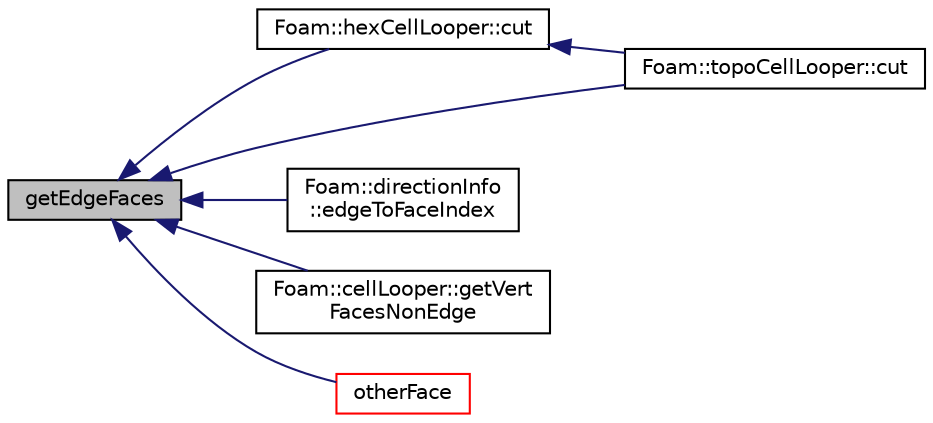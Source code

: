 digraph "getEdgeFaces"
{
  bgcolor="transparent";
  edge [fontname="Helvetica",fontsize="10",labelfontname="Helvetica",labelfontsize="10"];
  node [fontname="Helvetica",fontsize="10",shape=record];
  rankdir="LR";
  Node1 [label="getEdgeFaces",height=0.2,width=0.4,color="black", fillcolor="grey75", style="filled", fontcolor="black"];
  Node1 -> Node2 [dir="back",color="midnightblue",fontsize="10",style="solid",fontname="Helvetica"];
  Node2 [label="Foam::hexCellLooper::cut",height=0.2,width=0.4,color="black",URL="$a01007.html#a57a0014495f8049ba5a41bc5fba01230",tooltip="Create cut along circumference of cellI. Gets current mesh cuts. "];
  Node2 -> Node3 [dir="back",color="midnightblue",fontsize="10",style="solid",fontname="Helvetica"];
  Node3 [label="Foam::topoCellLooper::cut",height=0.2,width=0.4,color="black",URL="$a02631.html#a57a0014495f8049ba5a41bc5fba01230",tooltip="Create cut along circumference of cellI. Gets current mesh cuts. "];
  Node1 -> Node3 [dir="back",color="midnightblue",fontsize="10",style="solid",fontname="Helvetica"];
  Node1 -> Node4 [dir="back",color="midnightblue",fontsize="10",style="solid",fontname="Helvetica"];
  Node4 [label="Foam::directionInfo\l::edgeToFaceIndex",height=0.2,width=0.4,color="black",URL="$a00542.html#ae91026257717a2d46454adf53e72da4d",tooltip="Given edge on hex cell find corresponding edge on face. Is either. "];
  Node1 -> Node5 [dir="back",color="midnightblue",fontsize="10",style="solid",fontname="Helvetica"];
  Node5 [label="Foam::cellLooper::getVert\lFacesNonEdge",height=0.2,width=0.4,color="black",URL="$a00217.html#ae9f2c80f4753798f827492002d2c3812",tooltip="Get faces (on cell) connected to vertI which are not using edgeI. "];
  Node1 -> Node6 [dir="back",color="midnightblue",fontsize="10",style="solid",fontname="Helvetica"];
  Node6 [label="otherFace",height=0.2,width=0.4,color="red",URL="$a10780.html#a38973075afca54f6ee816cab3b8bff7e",tooltip="Return face on cell using edgeI but not faceI. Throws error. "];
}
